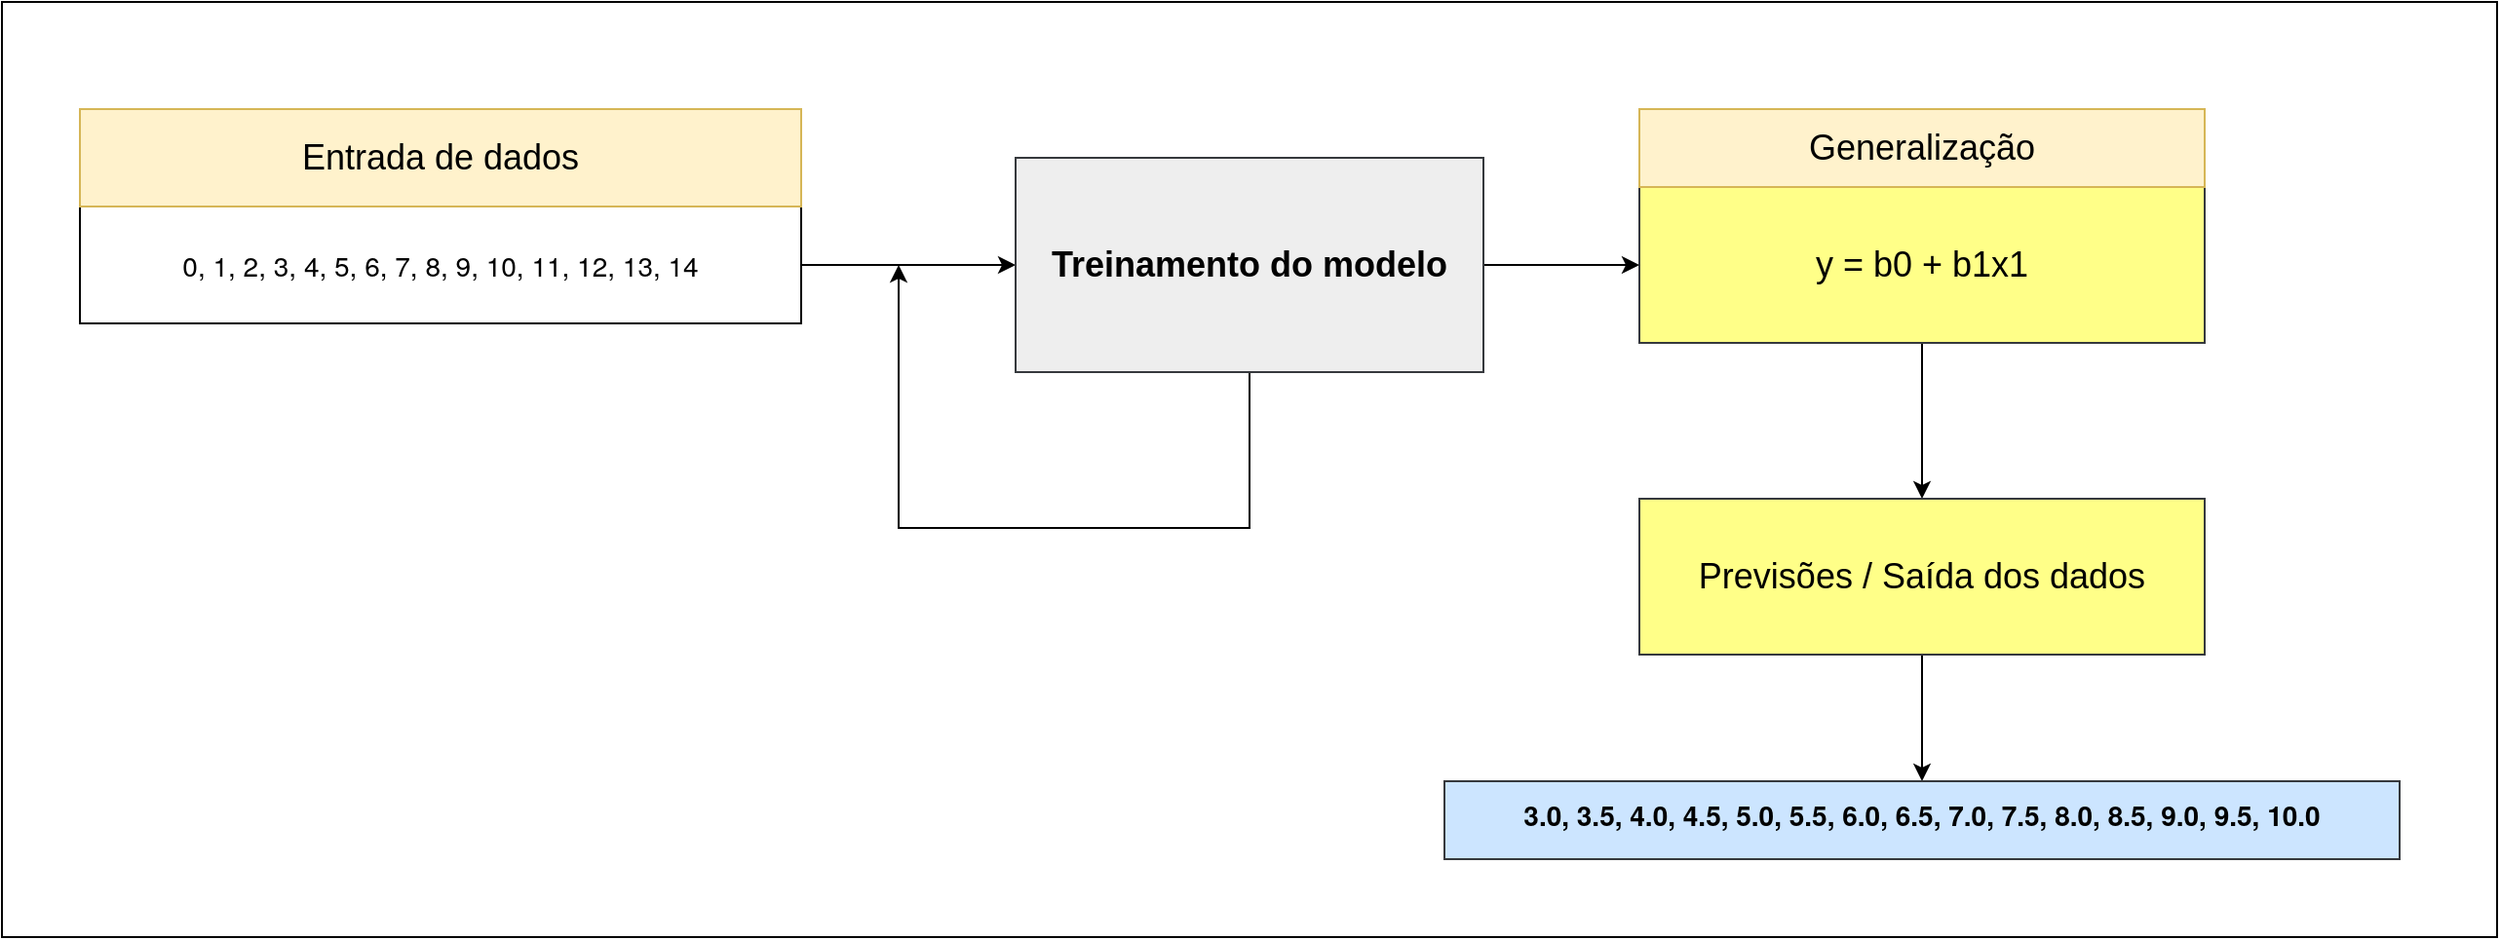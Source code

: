 <mxfile version="14.5.1" type="device"><diagram id="VoOHPHXnt9f2eSNvHSJT" name="Página-1"><mxGraphModel dx="1422" dy="816" grid="1" gridSize="10" guides="1" tooltips="1" connect="1" arrows="1" fold="1" page="1" pageScale="1" pageWidth="2336" pageHeight="1654" math="0" shadow="0"><root><mxCell id="0"/><mxCell id="1" parent="0"/><mxCell id="SwHsl1kbpUUOeutbQObJ-38" value="" style="rounded=0;whiteSpace=wrap;html=1;fontSize=18;" vertex="1" parent="1"><mxGeometry x="60" y="60" width="1280" height="480" as="geometry"/></mxCell><mxCell id="SwHsl1kbpUUOeutbQObJ-35" value="" style="edgeStyle=orthogonalEdgeStyle;rounded=0;orthogonalLoop=1;jettySize=auto;html=1;strokeWidth=1;fontSize=18;" edge="1" parent="1" source="SwHsl1kbpUUOeutbQObJ-16" target="SwHsl1kbpUUOeutbQObJ-34"><mxGeometry relative="1" as="geometry"/></mxCell><mxCell id="SwHsl1kbpUUOeutbQObJ-16" value="y = b0 + b1x1" style="text;html=1;strokeColor=#36393d;fillColor=#ffff88;align=center;verticalAlign=middle;whiteSpace=wrap;rounded=0;fontSize=18;" vertex="1" parent="1"><mxGeometry x="900" y="155" width="290" height="80" as="geometry"/></mxCell><mxCell id="SwHsl1kbpUUOeutbQObJ-28" style="edgeStyle=orthogonalEdgeStyle;rounded=0;orthogonalLoop=1;jettySize=auto;html=1;entryX=0;entryY=0.5;entryDx=0;entryDy=0;strokeWidth=1;fontSize=18;" edge="1" parent="1" source="SwHsl1kbpUUOeutbQObJ-26" target="SwHsl1kbpUUOeutbQObJ-27"><mxGeometry relative="1" as="geometry"/></mxCell><mxCell id="SwHsl1kbpUUOeutbQObJ-26" value="&lt;span style=&quot;font-family: &amp;#34;helvetica neue&amp;#34; , &amp;#34;helvetica&amp;#34; , &amp;#34;arial&amp;#34; , sans-serif ; font-size: 14px ; text-align: left ; background-color: rgb(255 , 255 , 255)&quot;&gt;0, 1, 2, 3, 4, 5, 6, 7, 8, 9, 10, 11, 12, 13, 14&lt;/span&gt;" style="rounded=0;whiteSpace=wrap;html=1;fontSize=18;" vertex="1" parent="1"><mxGeometry x="100" y="165" width="370" height="60" as="geometry"/></mxCell><mxCell id="SwHsl1kbpUUOeutbQObJ-29" value="" style="edgeStyle=orthogonalEdgeStyle;rounded=0;orthogonalLoop=1;jettySize=auto;html=1;strokeWidth=1;fontSize=18;" edge="1" parent="1" source="SwHsl1kbpUUOeutbQObJ-27"><mxGeometry relative="1" as="geometry"><mxPoint x="520" y="195" as="targetPoint"/><Array as="points"><mxPoint x="700" y="330"/><mxPoint x="520" y="330"/></Array></mxGeometry></mxCell><mxCell id="SwHsl1kbpUUOeutbQObJ-31" style="edgeStyle=orthogonalEdgeStyle;rounded=0;orthogonalLoop=1;jettySize=auto;html=1;strokeWidth=1;fontSize=18;" edge="1" parent="1" source="SwHsl1kbpUUOeutbQObJ-27" target="SwHsl1kbpUUOeutbQObJ-16"><mxGeometry relative="1" as="geometry"/></mxCell><mxCell id="SwHsl1kbpUUOeutbQObJ-27" value="&lt;b&gt;Treinamento do modelo&lt;/b&gt;" style="rounded=0;whiteSpace=wrap;html=1;fontSize=18;fillColor=#eeeeee;strokeColor=#36393d;" vertex="1" parent="1"><mxGeometry x="580" y="140" width="240" height="110" as="geometry"/></mxCell><mxCell id="SwHsl1kbpUUOeutbQObJ-32" value="Entrada de dados" style="text;html=1;strokeColor=#d6b656;fillColor=#fff2cc;align=center;verticalAlign=middle;whiteSpace=wrap;rounded=0;fontSize=18;" vertex="1" parent="1"><mxGeometry x="100" y="115" width="370" height="50" as="geometry"/></mxCell><mxCell id="SwHsl1kbpUUOeutbQObJ-33" value="Generalização" style="text;html=1;strokeColor=#d6b656;fillColor=#fff2cc;align=center;verticalAlign=middle;whiteSpace=wrap;rounded=0;fontSize=18;" vertex="1" parent="1"><mxGeometry x="900" y="115" width="290" height="40" as="geometry"/></mxCell><mxCell id="SwHsl1kbpUUOeutbQObJ-37" style="edgeStyle=orthogonalEdgeStyle;rounded=0;orthogonalLoop=1;jettySize=auto;html=1;strokeWidth=1;fontSize=18;" edge="1" parent="1" source="SwHsl1kbpUUOeutbQObJ-34" target="SwHsl1kbpUUOeutbQObJ-36"><mxGeometry relative="1" as="geometry"/></mxCell><mxCell id="SwHsl1kbpUUOeutbQObJ-34" value="Previsões / Saída dos dados" style="text;html=1;strokeColor=#36393d;fillColor=#ffff88;align=center;verticalAlign=middle;whiteSpace=wrap;rounded=0;fontSize=18;" vertex="1" parent="1"><mxGeometry x="900" y="315" width="290" height="80" as="geometry"/></mxCell><mxCell id="SwHsl1kbpUUOeutbQObJ-36" value="&lt;span style=&quot;color: rgb(0 , 0 , 0) ; font-family: &amp;#34;helvetica neue&amp;#34; , &amp;#34;helvetica&amp;#34; , &amp;#34;arial&amp;#34; , sans-serif ; font-size: 14px ; font-style: normal ; letter-spacing: normal ; text-indent: 0px ; text-transform: none ; word-spacing: 0px ; display: inline ; float: none&quot;&gt;&lt;b&gt;3.0, 3.5, 4.0, 4.5, 5.0, 5.5, 6.0, 6.5, 7.0, 7.5, 8.0, 8.5, 9.0, 9.5, 10.0&lt;/b&gt;&lt;/span&gt;" style="text;whiteSpace=wrap;html=1;fontSize=18;fillColor=#cce5ff;strokeColor=#36393d;align=center;" vertex="1" parent="1"><mxGeometry x="800" y="460" width="490" height="40" as="geometry"/></mxCell></root></mxGraphModel></diagram></mxfile>